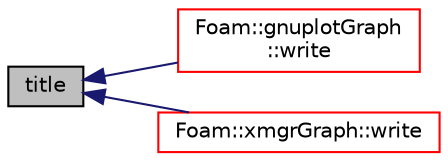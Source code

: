 digraph "title"
{
  bgcolor="transparent";
  edge [fontname="Helvetica",fontsize="10",labelfontname="Helvetica",labelfontsize="10"];
  node [fontname="Helvetica",fontsize="10",shape=record];
  rankdir="LR";
  Node14 [label="title",height=0.2,width=0.4,color="black", fillcolor="grey75", style="filled", fontcolor="black"];
  Node14 -> Node15 [dir="back",color="midnightblue",fontsize="10",style="solid",fontname="Helvetica"];
  Node15 [label="Foam::gnuplotGraph\l::write",height=0.2,width=0.4,color="red",URL="$a27825.html#a03cc376c8661af0d3eec43496ceec4b6",tooltip="Write graph in appropriate format. "];
  Node14 -> Node17 [dir="back",color="midnightblue",fontsize="10",style="solid",fontname="Helvetica"];
  Node17 [label="Foam::xmgrGraph::write",height=0.2,width=0.4,color="red",URL="$a27837.html#a03cc376c8661af0d3eec43496ceec4b6",tooltip="Write graph in appropriate format. "];
}
